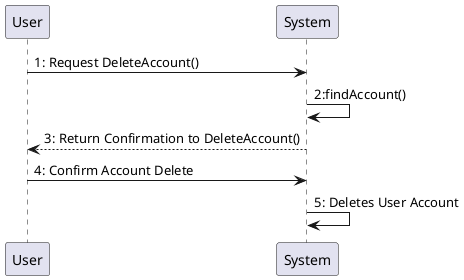 @startuml
       User -> System: 1: Request DeleteAccount()
       System -> System: 2:findAccount()
       System --> User: 3: Return Confirmation to DeleteAccount()

       User -> System: 4: Confirm Account Delete
       System -> System: 5: Deletes User Account


       @enduml
